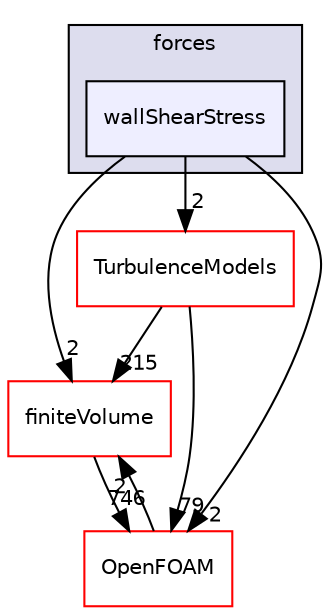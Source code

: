 digraph "src/postProcessing/functionObjects/forces/wallShearStress" {
  bgcolor=transparent;
  compound=true
  node [ fontsize="10", fontname="Helvetica"];
  edge [ labelfontsize="10", labelfontname="Helvetica"];
  subgraph clusterdir_a19a54c8c5640a4bc0eca585ac0ed5cc {
    graph [ bgcolor="#ddddee", pencolor="black", label="forces" fontname="Helvetica", fontsize="10", URL="dir_a19a54c8c5640a4bc0eca585ac0ed5cc.html"]
  dir_ecea2ed5f2965ecc32f39995d98cc50c [shape=box, label="wallShearStress", style="filled", fillcolor="#eeeeff", pencolor="black", URL="dir_ecea2ed5f2965ecc32f39995d98cc50c.html"];
  }
  dir_9bd15774b555cf7259a6fa18f99fe99b [shape=box label="finiteVolume" color="red" URL="dir_9bd15774b555cf7259a6fa18f99fe99b.html"];
  dir_1eda626aeac0f0ad2848c36acaa5d501 [shape=box label="TurbulenceModels" color="red" URL="dir_1eda626aeac0f0ad2848c36acaa5d501.html"];
  dir_c5473ff19b20e6ec4dfe5c310b3778a8 [shape=box label="OpenFOAM" color="red" URL="dir_c5473ff19b20e6ec4dfe5c310b3778a8.html"];
  dir_ecea2ed5f2965ecc32f39995d98cc50c->dir_9bd15774b555cf7259a6fa18f99fe99b [headlabel="2", labeldistance=1.5 headhref="dir_002501_000896.html"];
  dir_ecea2ed5f2965ecc32f39995d98cc50c->dir_1eda626aeac0f0ad2848c36acaa5d501 [headlabel="2", labeldistance=1.5 headhref="dir_002501_000753.html"];
  dir_ecea2ed5f2965ecc32f39995d98cc50c->dir_c5473ff19b20e6ec4dfe5c310b3778a8 [headlabel="2", labeldistance=1.5 headhref="dir_002501_001896.html"];
  dir_9bd15774b555cf7259a6fa18f99fe99b->dir_c5473ff19b20e6ec4dfe5c310b3778a8 [headlabel="746", labeldistance=1.5 headhref="dir_000896_001896.html"];
  dir_1eda626aeac0f0ad2848c36acaa5d501->dir_9bd15774b555cf7259a6fa18f99fe99b [headlabel="215", labeldistance=1.5 headhref="dir_000753_000896.html"];
  dir_1eda626aeac0f0ad2848c36acaa5d501->dir_c5473ff19b20e6ec4dfe5c310b3778a8 [headlabel="79", labeldistance=1.5 headhref="dir_000753_001896.html"];
  dir_c5473ff19b20e6ec4dfe5c310b3778a8->dir_9bd15774b555cf7259a6fa18f99fe99b [headlabel="2", labeldistance=1.5 headhref="dir_001896_000896.html"];
}
